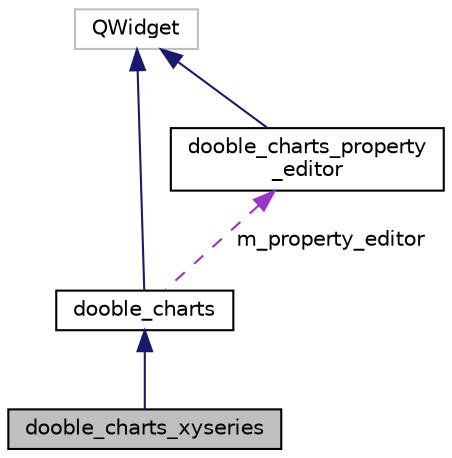 digraph "dooble_charts_xyseries"
{
 // LATEX_PDF_SIZE
  edge [fontname="Helvetica",fontsize="10",labelfontname="Helvetica",labelfontsize="10"];
  node [fontname="Helvetica",fontsize="10",shape=record];
  Node1 [label="dooble_charts_xyseries",height=0.2,width=0.4,color="black", fillcolor="grey75", style="filled", fontcolor="black",tooltip=" "];
  Node2 -> Node1 [dir="back",color="midnightblue",fontsize="10",style="solid",fontname="Helvetica"];
  Node2 [label="dooble_charts",height=0.2,width=0.4,color="black", fillcolor="white", style="filled",URL="$classdooble__charts.html",tooltip=" "];
  Node3 -> Node2 [dir="back",color="midnightblue",fontsize="10",style="solid",fontname="Helvetica"];
  Node3 [label="QWidget",height=0.2,width=0.4,color="grey75", fillcolor="white", style="filled",tooltip=" "];
  Node4 -> Node2 [dir="back",color="darkorchid3",fontsize="10",style="dashed",label=" m_property_editor" ,fontname="Helvetica"];
  Node4 [label="dooble_charts_property\l_editor",height=0.2,width=0.4,color="black", fillcolor="white", style="filled",URL="$classdooble__charts__property__editor.html",tooltip=" "];
  Node3 -> Node4 [dir="back",color="midnightblue",fontsize="10",style="solid",fontname="Helvetica"];
}
